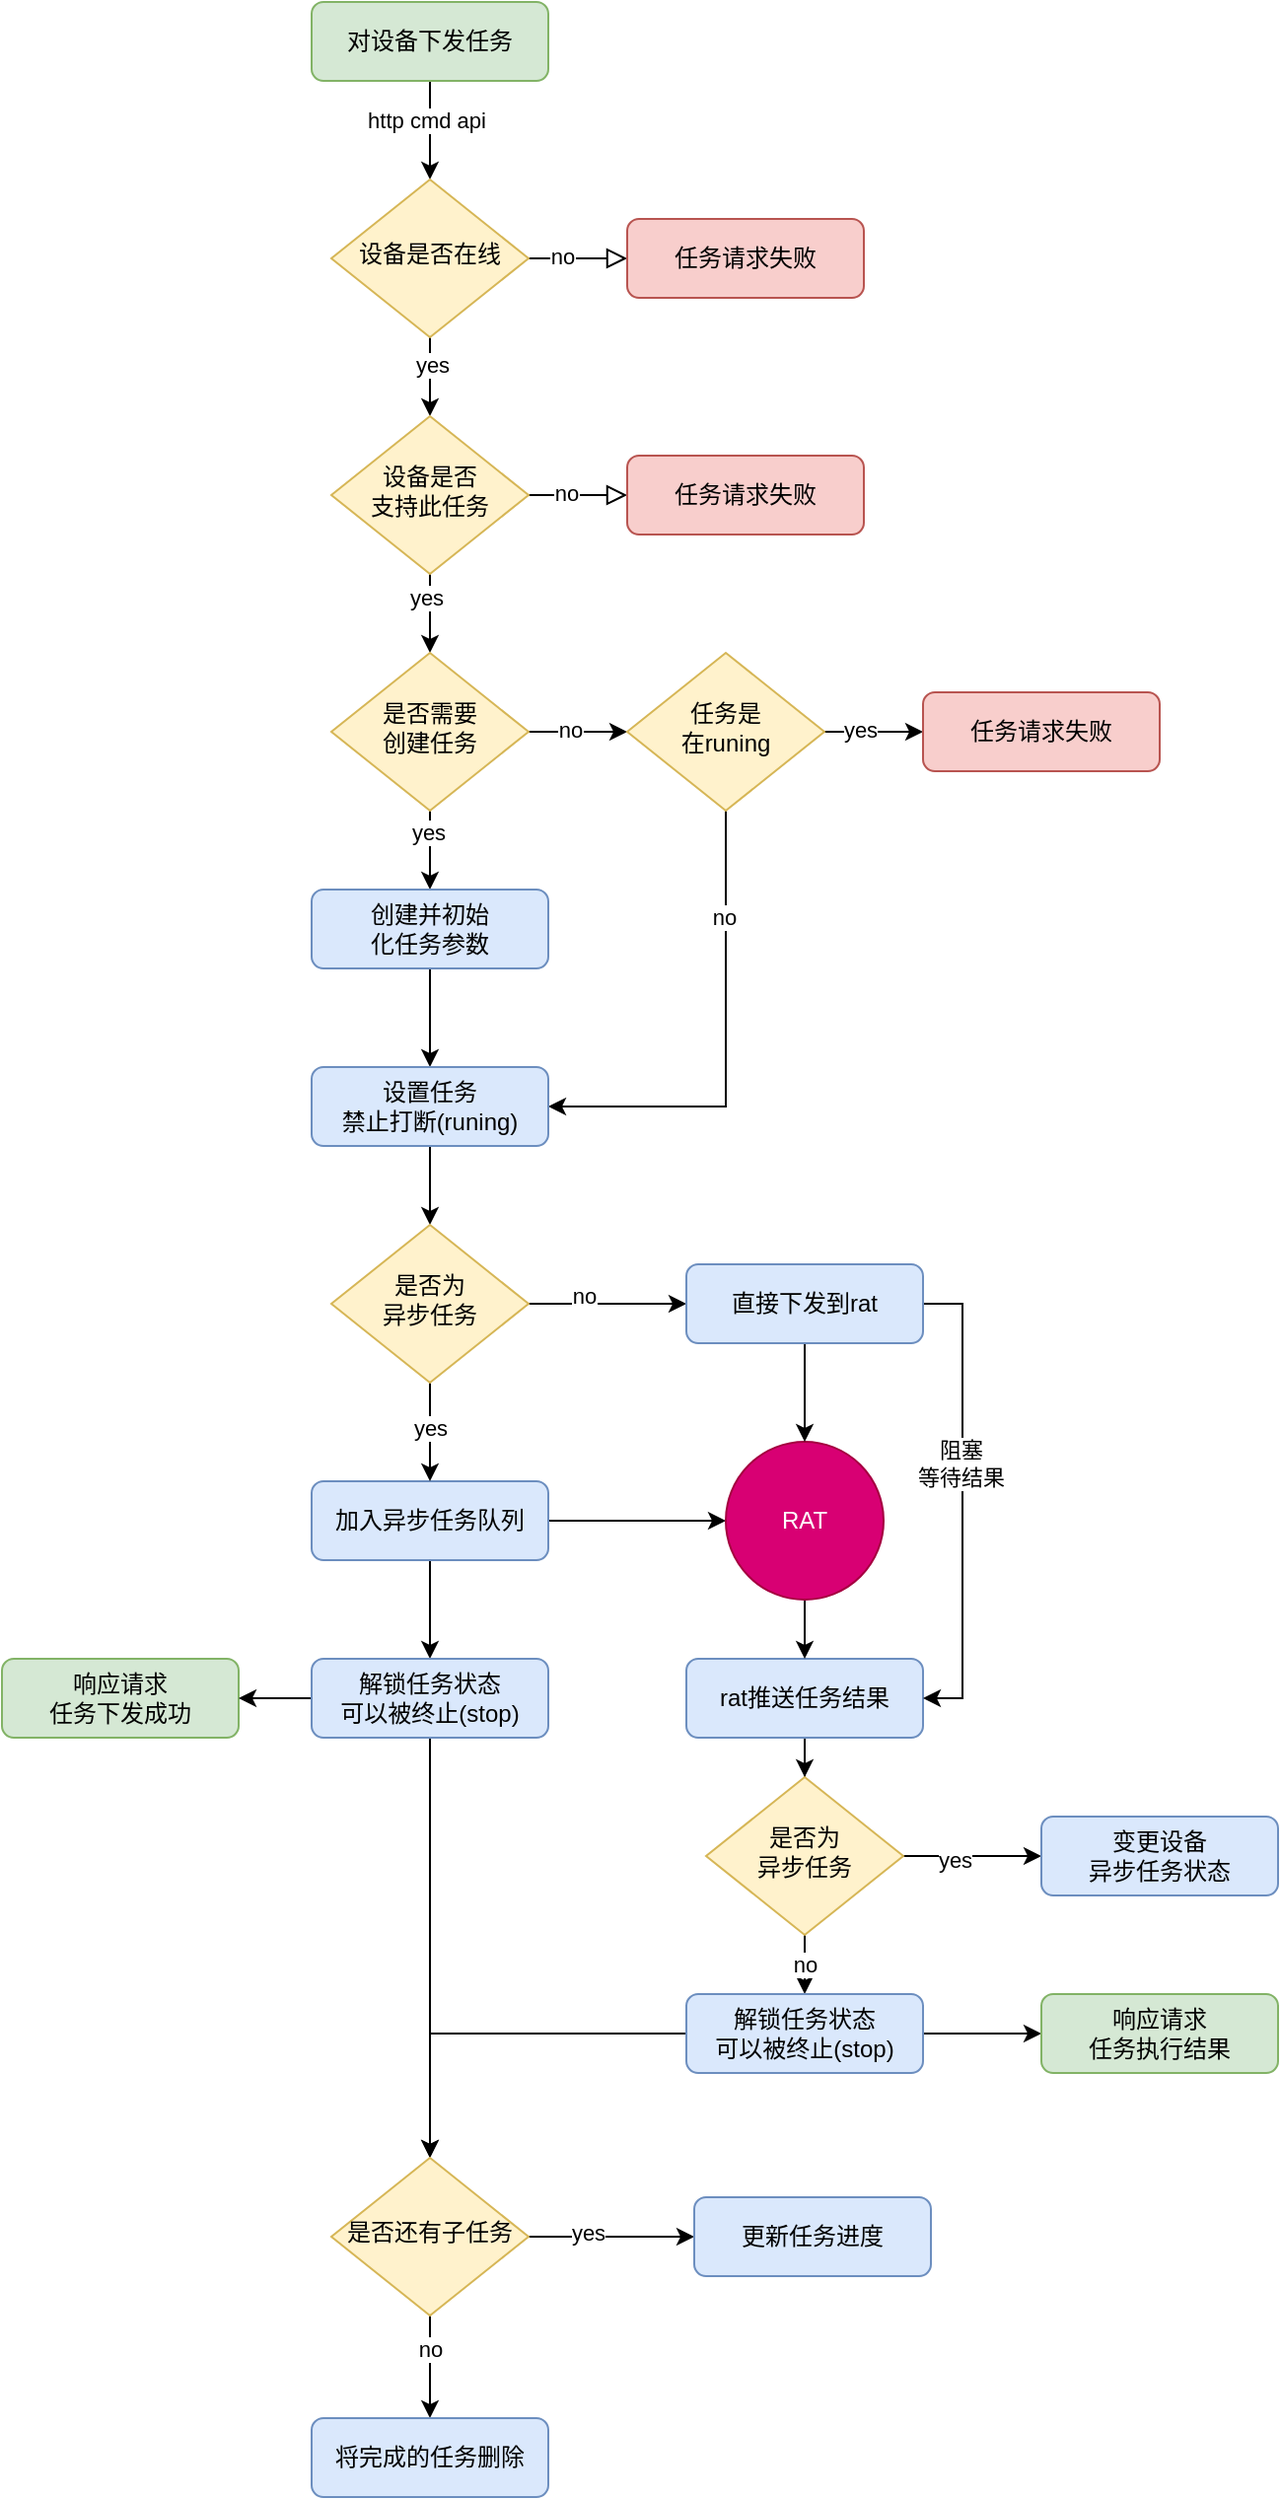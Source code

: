 <mxfile version="14.8.6" type="github">
  <diagram id="C5RBs43oDa-KdzZeNtuy" name="Page-1">
    <mxGraphModel dx="946" dy="591" grid="0" gridSize="10" guides="1" tooltips="1" connect="1" arrows="1" fold="1" page="1" pageScale="1" pageWidth="827" pageHeight="1169" math="0" shadow="0">
      <root>
        <mxCell id="WIyWlLk6GJQsqaUBKTNV-0" />
        <mxCell id="WIyWlLk6GJQsqaUBKTNV-1" parent="WIyWlLk6GJQsqaUBKTNV-0" />
        <mxCell id="lXR8zWPTJV1D4XYQY12k-54" style="edgeStyle=orthogonalEdgeStyle;rounded=0;orthogonalLoop=1;jettySize=auto;html=1;" edge="1" parent="WIyWlLk6GJQsqaUBKTNV-1" source="WIyWlLk6GJQsqaUBKTNV-3" target="WIyWlLk6GJQsqaUBKTNV-6">
          <mxGeometry relative="1" as="geometry" />
        </mxCell>
        <mxCell id="lXR8zWPTJV1D4XYQY12k-56" value="http cmd api" style="edgeLabel;html=1;align=center;verticalAlign=middle;resizable=0;points=[];" vertex="1" connectable="0" parent="lXR8zWPTJV1D4XYQY12k-54">
          <mxGeometry x="-0.2" y="-2" relative="1" as="geometry">
            <mxPoint as="offset" />
          </mxGeometry>
        </mxCell>
        <mxCell id="WIyWlLk6GJQsqaUBKTNV-3" value="对设备下发任务" style="rounded=1;whiteSpace=wrap;html=1;fontSize=12;glass=0;strokeWidth=1;shadow=0;fillColor=#d5e8d4;strokeColor=#82b366;" parent="WIyWlLk6GJQsqaUBKTNV-1" vertex="1">
          <mxGeometry x="160" y="80" width="120" height="40" as="geometry" />
        </mxCell>
        <mxCell id="WIyWlLk6GJQsqaUBKTNV-5" value="" style="edgeStyle=orthogonalEdgeStyle;rounded=0;html=1;jettySize=auto;orthogonalLoop=1;fontSize=11;endArrow=block;endFill=0;endSize=8;strokeWidth=1;shadow=0;labelBackgroundColor=none;" parent="WIyWlLk6GJQsqaUBKTNV-1" source="WIyWlLk6GJQsqaUBKTNV-6" target="WIyWlLk6GJQsqaUBKTNV-7" edge="1">
          <mxGeometry y="10" relative="1" as="geometry">
            <mxPoint as="offset" />
          </mxGeometry>
        </mxCell>
        <mxCell id="lXR8zWPTJV1D4XYQY12k-58" value="no" style="edgeLabel;html=1;align=center;verticalAlign=middle;resizable=0;points=[];" vertex="1" connectable="0" parent="WIyWlLk6GJQsqaUBKTNV-5">
          <mxGeometry x="-0.32" y="1" relative="1" as="geometry">
            <mxPoint as="offset" />
          </mxGeometry>
        </mxCell>
        <mxCell id="lXR8zWPTJV1D4XYQY12k-55" style="edgeStyle=orthogonalEdgeStyle;rounded=0;orthogonalLoop=1;jettySize=auto;html=1;entryX=0.5;entryY=0;entryDx=0;entryDy=0;" edge="1" parent="WIyWlLk6GJQsqaUBKTNV-1" source="WIyWlLk6GJQsqaUBKTNV-6" target="WIyWlLk6GJQsqaUBKTNV-10">
          <mxGeometry relative="1" as="geometry" />
        </mxCell>
        <mxCell id="lXR8zWPTJV1D4XYQY12k-57" value="yes" style="edgeLabel;html=1;align=center;verticalAlign=middle;resizable=0;points=[];" vertex="1" connectable="0" parent="lXR8zWPTJV1D4XYQY12k-55">
          <mxGeometry x="-0.3" y="1" relative="1" as="geometry">
            <mxPoint as="offset" />
          </mxGeometry>
        </mxCell>
        <mxCell id="WIyWlLk6GJQsqaUBKTNV-6" value="设备是否在线" style="rhombus;whiteSpace=wrap;html=1;shadow=0;fontFamily=Helvetica;fontSize=12;align=center;strokeWidth=1;spacing=6;spacingTop=-4;fillColor=#fff2cc;strokeColor=#d6b656;" parent="WIyWlLk6GJQsqaUBKTNV-1" vertex="1">
          <mxGeometry x="170" y="170" width="100" height="80" as="geometry" />
        </mxCell>
        <mxCell id="WIyWlLk6GJQsqaUBKTNV-7" value="任务请求失败" style="rounded=1;whiteSpace=wrap;html=1;fontSize=12;glass=0;strokeWidth=1;shadow=0;fillColor=#f8cecc;strokeColor=#b85450;" parent="WIyWlLk6GJQsqaUBKTNV-1" vertex="1">
          <mxGeometry x="320" y="190" width="120" height="40" as="geometry" />
        </mxCell>
        <mxCell id="WIyWlLk6GJQsqaUBKTNV-9" value="" style="edgeStyle=orthogonalEdgeStyle;rounded=0;html=1;jettySize=auto;orthogonalLoop=1;fontSize=11;endArrow=block;endFill=0;endSize=8;strokeWidth=1;shadow=0;labelBackgroundColor=none;" parent="WIyWlLk6GJQsqaUBKTNV-1" source="WIyWlLk6GJQsqaUBKTNV-10" target="WIyWlLk6GJQsqaUBKTNV-12" edge="1">
          <mxGeometry y="10" relative="1" as="geometry">
            <mxPoint as="offset" />
          </mxGeometry>
        </mxCell>
        <mxCell id="lXR8zWPTJV1D4XYQY12k-59" value="no" style="edgeLabel;html=1;align=center;verticalAlign=middle;resizable=0;points=[];" vertex="1" connectable="0" parent="WIyWlLk6GJQsqaUBKTNV-9">
          <mxGeometry x="-0.24" y="1" relative="1" as="geometry">
            <mxPoint as="offset" />
          </mxGeometry>
        </mxCell>
        <mxCell id="lXR8zWPTJV1D4XYQY12k-6" style="edgeStyle=orthogonalEdgeStyle;rounded=0;orthogonalLoop=1;jettySize=auto;html=1;entryX=0.5;entryY=0;entryDx=0;entryDy=0;" edge="1" parent="WIyWlLk6GJQsqaUBKTNV-1" source="WIyWlLk6GJQsqaUBKTNV-10" target="lXR8zWPTJV1D4XYQY12k-1">
          <mxGeometry relative="1" as="geometry" />
        </mxCell>
        <mxCell id="lXR8zWPTJV1D4XYQY12k-60" value="yes" style="edgeLabel;html=1;align=center;verticalAlign=middle;resizable=0;points=[];" vertex="1" connectable="0" parent="lXR8zWPTJV1D4XYQY12k-6">
          <mxGeometry x="-0.4" y="-2" relative="1" as="geometry">
            <mxPoint as="offset" />
          </mxGeometry>
        </mxCell>
        <mxCell id="WIyWlLk6GJQsqaUBKTNV-10" value="设备是否&lt;br&gt;支持此任务" style="rhombus;whiteSpace=wrap;html=1;shadow=0;fontFamily=Helvetica;fontSize=12;align=center;strokeWidth=1;spacing=6;spacingTop=-4;fillColor=#fff2cc;strokeColor=#d6b656;" parent="WIyWlLk6GJQsqaUBKTNV-1" vertex="1">
          <mxGeometry x="170" y="290" width="100" height="80" as="geometry" />
        </mxCell>
        <mxCell id="WIyWlLk6GJQsqaUBKTNV-12" value="任务请求失败" style="rounded=1;whiteSpace=wrap;html=1;fontSize=12;glass=0;strokeWidth=1;shadow=0;fillColor=#f8cecc;strokeColor=#b85450;" parent="WIyWlLk6GJQsqaUBKTNV-1" vertex="1">
          <mxGeometry x="320" y="310" width="120" height="40" as="geometry" />
        </mxCell>
        <mxCell id="lXR8zWPTJV1D4XYQY12k-8" style="edgeStyle=orthogonalEdgeStyle;rounded=0;orthogonalLoop=1;jettySize=auto;html=1;" edge="1" parent="WIyWlLk6GJQsqaUBKTNV-1" source="lXR8zWPTJV1D4XYQY12k-1">
          <mxGeometry relative="1" as="geometry">
            <mxPoint x="320" y="450" as="targetPoint" />
          </mxGeometry>
        </mxCell>
        <mxCell id="lXR8zWPTJV1D4XYQY12k-61" value="no" style="edgeLabel;html=1;align=center;verticalAlign=middle;resizable=0;points=[];" vertex="1" connectable="0" parent="lXR8zWPTJV1D4XYQY12k-8">
          <mxGeometry x="-0.16" y="1" relative="1" as="geometry">
            <mxPoint as="offset" />
          </mxGeometry>
        </mxCell>
        <mxCell id="lXR8zWPTJV1D4XYQY12k-16" style="edgeStyle=orthogonalEdgeStyle;rounded=0;orthogonalLoop=1;jettySize=auto;html=1;entryX=0.5;entryY=0;entryDx=0;entryDy=0;" edge="1" parent="WIyWlLk6GJQsqaUBKTNV-1" source="lXR8zWPTJV1D4XYQY12k-1">
          <mxGeometry relative="1" as="geometry">
            <mxPoint x="220" y="530" as="targetPoint" />
          </mxGeometry>
        </mxCell>
        <mxCell id="lXR8zWPTJV1D4XYQY12k-64" value="yes" style="edgeLabel;html=1;align=center;verticalAlign=middle;resizable=0;points=[];" vertex="1" connectable="0" parent="lXR8zWPTJV1D4XYQY12k-16">
          <mxGeometry x="-0.45" y="-1" relative="1" as="geometry">
            <mxPoint as="offset" />
          </mxGeometry>
        </mxCell>
        <mxCell id="lXR8zWPTJV1D4XYQY12k-1" value="是否需要&lt;br&gt;创建任务" style="rhombus;whiteSpace=wrap;html=1;shadow=0;fontFamily=Helvetica;fontSize=12;align=center;strokeWidth=1;spacing=6;spacingTop=-4;fillColor=#fff2cc;strokeColor=#d6b656;" vertex="1" parent="WIyWlLk6GJQsqaUBKTNV-1">
          <mxGeometry x="170" y="410" width="100" height="80" as="geometry" />
        </mxCell>
        <mxCell id="lXR8zWPTJV1D4XYQY12k-12" style="edgeStyle=orthogonalEdgeStyle;rounded=0;orthogonalLoop=1;jettySize=auto;html=1;" edge="1" parent="WIyWlLk6GJQsqaUBKTNV-1" source="lXR8zWPTJV1D4XYQY12k-2">
          <mxGeometry relative="1" as="geometry">
            <mxPoint x="470" y="450" as="targetPoint" />
          </mxGeometry>
        </mxCell>
        <mxCell id="lXR8zWPTJV1D4XYQY12k-62" value="yes" style="edgeLabel;html=1;align=center;verticalAlign=middle;resizable=0;points=[];" vertex="1" connectable="0" parent="lXR8zWPTJV1D4XYQY12k-12">
          <mxGeometry x="-0.28" y="1" relative="1" as="geometry">
            <mxPoint as="offset" />
          </mxGeometry>
        </mxCell>
        <mxCell id="lXR8zWPTJV1D4XYQY12k-29" style="edgeStyle=orthogonalEdgeStyle;rounded=0;orthogonalLoop=1;jettySize=auto;html=1;entryX=1;entryY=0.5;entryDx=0;entryDy=0;" edge="1" parent="WIyWlLk6GJQsqaUBKTNV-1" source="lXR8zWPTJV1D4XYQY12k-2" target="lXR8zWPTJV1D4XYQY12k-28">
          <mxGeometry relative="1" as="geometry">
            <Array as="points">
              <mxPoint x="370" y="640" />
            </Array>
          </mxGeometry>
        </mxCell>
        <mxCell id="lXR8zWPTJV1D4XYQY12k-63" value="no" style="edgeLabel;html=1;align=center;verticalAlign=middle;resizable=0;points=[];" vertex="1" connectable="0" parent="lXR8zWPTJV1D4XYQY12k-29">
          <mxGeometry x="-0.55" y="-1" relative="1" as="geometry">
            <mxPoint as="offset" />
          </mxGeometry>
        </mxCell>
        <mxCell id="lXR8zWPTJV1D4XYQY12k-2" value="任务是&lt;br&gt;在runing&lt;br&gt;" style="rhombus;whiteSpace=wrap;html=1;shadow=0;fontFamily=Helvetica;fontSize=12;align=center;strokeWidth=1;spacing=6;spacingTop=-4;fillColor=#fff2cc;strokeColor=#d6b656;" vertex="1" parent="WIyWlLk6GJQsqaUBKTNV-1">
          <mxGeometry x="320" y="410" width="100" height="80" as="geometry" />
        </mxCell>
        <mxCell id="lXR8zWPTJV1D4XYQY12k-13" value="任务请求失败" style="rounded=1;whiteSpace=wrap;html=1;fontSize=12;glass=0;strokeWidth=1;shadow=0;fillColor=#f8cecc;strokeColor=#b85450;" vertex="1" parent="WIyWlLk6GJQsqaUBKTNV-1">
          <mxGeometry x="470" y="430" width="120" height="40" as="geometry" />
        </mxCell>
        <mxCell id="lXR8zWPTJV1D4XYQY12k-31" style="edgeStyle=orthogonalEdgeStyle;rounded=0;orthogonalLoop=1;jettySize=auto;html=1;entryX=0.5;entryY=0;entryDx=0;entryDy=0;" edge="1" parent="WIyWlLk6GJQsqaUBKTNV-1" source="lXR8zWPTJV1D4XYQY12k-19" target="lXR8zWPTJV1D4XYQY12k-28">
          <mxGeometry relative="1" as="geometry" />
        </mxCell>
        <mxCell id="lXR8zWPTJV1D4XYQY12k-19" value="创建并初始&lt;br&gt;化任务参数" style="rounded=1;whiteSpace=wrap;html=1;fontSize=12;glass=0;strokeWidth=1;shadow=0;fillColor=#dae8fc;strokeColor=#6c8ebf;" vertex="1" parent="WIyWlLk6GJQsqaUBKTNV-1">
          <mxGeometry x="160" y="530" width="120" height="40" as="geometry" />
        </mxCell>
        <mxCell id="lXR8zWPTJV1D4XYQY12k-69" style="edgeStyle=orthogonalEdgeStyle;rounded=0;orthogonalLoop=1;jettySize=auto;html=1;entryX=0.5;entryY=0;entryDx=0;entryDy=0;" edge="1" parent="WIyWlLk6GJQsqaUBKTNV-1" source="lXR8zWPTJV1D4XYQY12k-28" target="lXR8zWPTJV1D4XYQY12k-51">
          <mxGeometry relative="1" as="geometry" />
        </mxCell>
        <mxCell id="lXR8zWPTJV1D4XYQY12k-28" value="设置任务&lt;br&gt;禁止打断(runing)" style="rounded=1;whiteSpace=wrap;html=1;fontSize=12;glass=0;strokeWidth=1;shadow=0;fillColor=#dae8fc;strokeColor=#6c8ebf;" vertex="1" parent="WIyWlLk6GJQsqaUBKTNV-1">
          <mxGeometry x="160" y="620" width="120" height="40" as="geometry" />
        </mxCell>
        <mxCell id="lXR8zWPTJV1D4XYQY12k-90" style="edgeStyle=orthogonalEdgeStyle;rounded=0;orthogonalLoop=1;jettySize=auto;html=1;entryX=0.5;entryY=0;entryDx=0;entryDy=0;" edge="1" parent="WIyWlLk6GJQsqaUBKTNV-1" source="lXR8zWPTJV1D4XYQY12k-40" target="lXR8zWPTJV1D4XYQY12k-89">
          <mxGeometry relative="1" as="geometry" />
        </mxCell>
        <mxCell id="lXR8zWPTJV1D4XYQY12k-40" value="rat推送任务结果" style="rounded=1;whiteSpace=wrap;html=1;fontSize=12;glass=0;strokeWidth=1;shadow=0;fillColor=#dae8fc;strokeColor=#6c8ebf;" vertex="1" parent="WIyWlLk6GJQsqaUBKTNV-1">
          <mxGeometry x="350" y="920" width="120" height="40" as="geometry" />
        </mxCell>
        <mxCell id="lXR8zWPTJV1D4XYQY12k-76" style="edgeStyle=orthogonalEdgeStyle;rounded=0;orthogonalLoop=1;jettySize=auto;html=1;entryX=0;entryY=0.5;entryDx=0;entryDy=0;" edge="1" parent="WIyWlLk6GJQsqaUBKTNV-1" source="lXR8zWPTJV1D4XYQY12k-41" target="lXR8zWPTJV1D4XYQY12k-42">
          <mxGeometry relative="1" as="geometry" />
        </mxCell>
        <mxCell id="lXR8zWPTJV1D4XYQY12k-81" style="edgeStyle=orthogonalEdgeStyle;rounded=0;orthogonalLoop=1;jettySize=auto;html=1;entryX=0.5;entryY=0;entryDx=0;entryDy=0;" edge="1" parent="WIyWlLk6GJQsqaUBKTNV-1" source="lXR8zWPTJV1D4XYQY12k-41" target="lXR8zWPTJV1D4XYQY12k-79">
          <mxGeometry relative="1" as="geometry" />
        </mxCell>
        <mxCell id="lXR8zWPTJV1D4XYQY12k-41" value="加入异步任务队列" style="rounded=1;whiteSpace=wrap;html=1;fontSize=12;glass=0;strokeWidth=1;shadow=0;fillColor=#dae8fc;strokeColor=#6c8ebf;" vertex="1" parent="WIyWlLk6GJQsqaUBKTNV-1">
          <mxGeometry x="160" y="830" width="120" height="40" as="geometry" />
        </mxCell>
        <mxCell id="lXR8zWPTJV1D4XYQY12k-78" style="edgeStyle=orthogonalEdgeStyle;rounded=0;orthogonalLoop=1;jettySize=auto;html=1;entryX=0.5;entryY=0;entryDx=0;entryDy=0;" edge="1" parent="WIyWlLk6GJQsqaUBKTNV-1" source="lXR8zWPTJV1D4XYQY12k-42" target="lXR8zWPTJV1D4XYQY12k-40">
          <mxGeometry relative="1" as="geometry" />
        </mxCell>
        <mxCell id="lXR8zWPTJV1D4XYQY12k-42" value="RAT" style="ellipse;whiteSpace=wrap;html=1;aspect=fixed;fillColor=#d80073;strokeColor=#A50040;fontColor=#ffffff;" vertex="1" parent="WIyWlLk6GJQsqaUBKTNV-1">
          <mxGeometry x="370" y="810" width="80" height="80" as="geometry" />
        </mxCell>
        <mxCell id="lXR8zWPTJV1D4XYQY12k-53" style="edgeStyle=orthogonalEdgeStyle;rounded=0;orthogonalLoop=1;jettySize=auto;html=1;entryX=0.5;entryY=0;entryDx=0;entryDy=0;" edge="1" parent="WIyWlLk6GJQsqaUBKTNV-1" source="lXR8zWPTJV1D4XYQY12k-51" target="lXR8zWPTJV1D4XYQY12k-41">
          <mxGeometry relative="1" as="geometry" />
        </mxCell>
        <mxCell id="lXR8zWPTJV1D4XYQY12k-66" value="yes" style="edgeLabel;html=1;align=center;verticalAlign=middle;resizable=0;points=[];" vertex="1" connectable="0" parent="lXR8zWPTJV1D4XYQY12k-53">
          <mxGeometry x="-0.1" relative="1" as="geometry">
            <mxPoint as="offset" />
          </mxGeometry>
        </mxCell>
        <mxCell id="lXR8zWPTJV1D4XYQY12k-71" style="edgeStyle=orthogonalEdgeStyle;rounded=0;orthogonalLoop=1;jettySize=auto;html=1;entryX=0;entryY=0.5;entryDx=0;entryDy=0;" edge="1" parent="WIyWlLk6GJQsqaUBKTNV-1" source="lXR8zWPTJV1D4XYQY12k-51" target="lXR8zWPTJV1D4XYQY12k-70">
          <mxGeometry relative="1" as="geometry" />
        </mxCell>
        <mxCell id="lXR8zWPTJV1D4XYQY12k-72" value="no" style="edgeLabel;html=1;align=center;verticalAlign=middle;resizable=0;points=[];" vertex="1" connectable="0" parent="lXR8zWPTJV1D4XYQY12k-71">
          <mxGeometry x="-0.3" y="4" relative="1" as="geometry">
            <mxPoint as="offset" />
          </mxGeometry>
        </mxCell>
        <mxCell id="lXR8zWPTJV1D4XYQY12k-51" value="是否为&lt;br&gt;异步任务" style="rhombus;whiteSpace=wrap;html=1;shadow=0;fontFamily=Helvetica;fontSize=12;align=center;strokeWidth=1;spacing=6;spacingTop=-4;fillColor=#fff2cc;strokeColor=#d6b656;" vertex="1" parent="WIyWlLk6GJQsqaUBKTNV-1">
          <mxGeometry x="170" y="700" width="100" height="80" as="geometry" />
        </mxCell>
        <mxCell id="lXR8zWPTJV1D4XYQY12k-68" value="响应请求&lt;br&gt;任务下发成功" style="rounded=1;whiteSpace=wrap;html=1;fontSize=12;glass=0;strokeWidth=1;shadow=0;fillColor=#d5e8d4;strokeColor=#82b366;" vertex="1" parent="WIyWlLk6GJQsqaUBKTNV-1">
          <mxGeometry x="3" y="920" width="120" height="40" as="geometry" />
        </mxCell>
        <mxCell id="lXR8zWPTJV1D4XYQY12k-77" style="edgeStyle=orthogonalEdgeStyle;rounded=0;orthogonalLoop=1;jettySize=auto;html=1;entryX=0.5;entryY=0;entryDx=0;entryDy=0;" edge="1" parent="WIyWlLk6GJQsqaUBKTNV-1" source="lXR8zWPTJV1D4XYQY12k-70" target="lXR8zWPTJV1D4XYQY12k-42">
          <mxGeometry relative="1" as="geometry" />
        </mxCell>
        <mxCell id="lXR8zWPTJV1D4XYQY12k-91" style="edgeStyle=orthogonalEdgeStyle;rounded=0;orthogonalLoop=1;jettySize=auto;html=1;entryX=1;entryY=0.5;entryDx=0;entryDy=0;" edge="1" parent="WIyWlLk6GJQsqaUBKTNV-1" source="lXR8zWPTJV1D4XYQY12k-70" target="lXR8zWPTJV1D4XYQY12k-40">
          <mxGeometry relative="1" as="geometry">
            <Array as="points">
              <mxPoint x="490" y="740" />
              <mxPoint x="490" y="940" />
            </Array>
          </mxGeometry>
        </mxCell>
        <mxCell id="lXR8zWPTJV1D4XYQY12k-92" value="阻塞&lt;br&gt;等待结果" style="edgeLabel;html=1;align=center;verticalAlign=middle;resizable=0;points=[];" vertex="1" connectable="0" parent="lXR8zWPTJV1D4XYQY12k-91">
          <mxGeometry x="-0.158" y="-1" relative="1" as="geometry">
            <mxPoint as="offset" />
          </mxGeometry>
        </mxCell>
        <mxCell id="lXR8zWPTJV1D4XYQY12k-70" value="直接下发到rat" style="rounded=1;whiteSpace=wrap;html=1;fontSize=12;glass=0;strokeWidth=1;shadow=0;fillColor=#dae8fc;strokeColor=#6c8ebf;" vertex="1" parent="WIyWlLk6GJQsqaUBKTNV-1">
          <mxGeometry x="350" y="720" width="120" height="40" as="geometry" />
        </mxCell>
        <mxCell id="lXR8zWPTJV1D4XYQY12k-105" style="edgeStyle=orthogonalEdgeStyle;rounded=0;orthogonalLoop=1;jettySize=auto;html=1;entryX=1;entryY=0.5;entryDx=0;entryDy=0;" edge="1" parent="WIyWlLk6GJQsqaUBKTNV-1" source="lXR8zWPTJV1D4XYQY12k-79" target="lXR8zWPTJV1D4XYQY12k-68">
          <mxGeometry relative="1" as="geometry" />
        </mxCell>
        <mxCell id="lXR8zWPTJV1D4XYQY12k-109" style="edgeStyle=orthogonalEdgeStyle;rounded=0;orthogonalLoop=1;jettySize=auto;html=1;entryX=0.5;entryY=0;entryDx=0;entryDy=0;" edge="1" parent="WIyWlLk6GJQsqaUBKTNV-1" source="lXR8zWPTJV1D4XYQY12k-79" target="lXR8zWPTJV1D4XYQY12k-106">
          <mxGeometry relative="1" as="geometry" />
        </mxCell>
        <mxCell id="lXR8zWPTJV1D4XYQY12k-79" value="解锁任务状态&lt;br&gt;可以被终止(stop)" style="rounded=1;whiteSpace=wrap;html=1;fontSize=12;glass=0;strokeWidth=1;shadow=0;fillColor=#dae8fc;strokeColor=#6c8ebf;" vertex="1" parent="WIyWlLk6GJQsqaUBKTNV-1">
          <mxGeometry x="160" y="920" width="120" height="40" as="geometry" />
        </mxCell>
        <mxCell id="lXR8zWPTJV1D4XYQY12k-95" value="no" style="edgeStyle=orthogonalEdgeStyle;rounded=0;orthogonalLoop=1;jettySize=auto;html=1;exitX=0.5;exitY=1;exitDx=0;exitDy=0;entryX=0.5;entryY=0;entryDx=0;entryDy=0;" edge="1" parent="WIyWlLk6GJQsqaUBKTNV-1" source="lXR8zWPTJV1D4XYQY12k-89" target="lXR8zWPTJV1D4XYQY12k-94">
          <mxGeometry relative="1" as="geometry" />
        </mxCell>
        <mxCell id="lXR8zWPTJV1D4XYQY12k-102" style="edgeStyle=orthogonalEdgeStyle;rounded=0;orthogonalLoop=1;jettySize=auto;html=1;entryX=0;entryY=0.5;entryDx=0;entryDy=0;" edge="1" parent="WIyWlLk6GJQsqaUBKTNV-1" source="lXR8zWPTJV1D4XYQY12k-89" target="lXR8zWPTJV1D4XYQY12k-101">
          <mxGeometry relative="1" as="geometry" />
        </mxCell>
        <mxCell id="lXR8zWPTJV1D4XYQY12k-103" value="yes" style="edgeLabel;html=1;align=center;verticalAlign=middle;resizable=0;points=[];" vertex="1" connectable="0" parent="lXR8zWPTJV1D4XYQY12k-102">
          <mxGeometry x="-0.257" y="-2" relative="1" as="geometry">
            <mxPoint as="offset" />
          </mxGeometry>
        </mxCell>
        <mxCell id="lXR8zWPTJV1D4XYQY12k-89" value="是否为&lt;br&gt;异步任务" style="rhombus;whiteSpace=wrap;html=1;shadow=0;fontFamily=Helvetica;fontSize=12;align=center;strokeWidth=1;spacing=6;spacingTop=-4;fillColor=#fff2cc;strokeColor=#d6b656;" vertex="1" parent="WIyWlLk6GJQsqaUBKTNV-1">
          <mxGeometry x="360" y="980" width="100" height="80" as="geometry" />
        </mxCell>
        <mxCell id="lXR8zWPTJV1D4XYQY12k-98" style="edgeStyle=orthogonalEdgeStyle;rounded=0;orthogonalLoop=1;jettySize=auto;html=1;entryX=0;entryY=0.5;entryDx=0;entryDy=0;" edge="1" parent="WIyWlLk6GJQsqaUBKTNV-1" source="lXR8zWPTJV1D4XYQY12k-94" target="lXR8zWPTJV1D4XYQY12k-97">
          <mxGeometry relative="1" as="geometry" />
        </mxCell>
        <mxCell id="lXR8zWPTJV1D4XYQY12k-110" style="edgeStyle=orthogonalEdgeStyle;rounded=0;orthogonalLoop=1;jettySize=auto;html=1;entryX=0.5;entryY=0;entryDx=0;entryDy=0;" edge="1" parent="WIyWlLk6GJQsqaUBKTNV-1" source="lXR8zWPTJV1D4XYQY12k-94" target="lXR8zWPTJV1D4XYQY12k-106">
          <mxGeometry relative="1" as="geometry" />
        </mxCell>
        <mxCell id="lXR8zWPTJV1D4XYQY12k-94" value="解锁任务状态&lt;br&gt;可以被终止(stop)" style="rounded=1;whiteSpace=wrap;html=1;fontSize=12;glass=0;strokeWidth=1;shadow=0;fillColor=#dae8fc;strokeColor=#6c8ebf;" vertex="1" parent="WIyWlLk6GJQsqaUBKTNV-1">
          <mxGeometry x="350" y="1090" width="120" height="40" as="geometry" />
        </mxCell>
        <mxCell id="lXR8zWPTJV1D4XYQY12k-97" value="响应请求&lt;br&gt;任务执行结果" style="rounded=1;whiteSpace=wrap;html=1;fontSize=12;glass=0;strokeWidth=1;shadow=0;fillColor=#d5e8d4;strokeColor=#82b366;" vertex="1" parent="WIyWlLk6GJQsqaUBKTNV-1">
          <mxGeometry x="530" y="1090" width="120" height="40" as="geometry" />
        </mxCell>
        <mxCell id="lXR8zWPTJV1D4XYQY12k-101" value="变更设备&lt;br&gt;异步任务状态" style="rounded=1;whiteSpace=wrap;html=1;fontSize=12;glass=0;strokeWidth=1;shadow=0;fillColor=#dae8fc;strokeColor=#6c8ebf;" vertex="1" parent="WIyWlLk6GJQsqaUBKTNV-1">
          <mxGeometry x="530" y="1000" width="120" height="40" as="geometry" />
        </mxCell>
        <mxCell id="lXR8zWPTJV1D4XYQY12k-113" style="edgeStyle=orthogonalEdgeStyle;rounded=0;orthogonalLoop=1;jettySize=auto;html=1;entryX=0;entryY=0.5;entryDx=0;entryDy=0;" edge="1" parent="WIyWlLk6GJQsqaUBKTNV-1" source="lXR8zWPTJV1D4XYQY12k-106" target="lXR8zWPTJV1D4XYQY12k-112">
          <mxGeometry relative="1" as="geometry" />
        </mxCell>
        <mxCell id="lXR8zWPTJV1D4XYQY12k-114" value="yes" style="edgeLabel;html=1;align=center;verticalAlign=middle;resizable=0;points=[];" vertex="1" connectable="0" parent="lXR8zWPTJV1D4XYQY12k-113">
          <mxGeometry x="-0.286" y="2" relative="1" as="geometry">
            <mxPoint as="offset" />
          </mxGeometry>
        </mxCell>
        <mxCell id="lXR8zWPTJV1D4XYQY12k-116" style="edgeStyle=orthogonalEdgeStyle;rounded=0;orthogonalLoop=1;jettySize=auto;html=1;" edge="1" parent="WIyWlLk6GJQsqaUBKTNV-1" source="lXR8zWPTJV1D4XYQY12k-106" target="lXR8zWPTJV1D4XYQY12k-115">
          <mxGeometry relative="1" as="geometry" />
        </mxCell>
        <mxCell id="lXR8zWPTJV1D4XYQY12k-117" value="no" style="edgeLabel;html=1;align=center;verticalAlign=middle;resizable=0;points=[];" vertex="1" connectable="0" parent="lXR8zWPTJV1D4XYQY12k-116">
          <mxGeometry x="-0.346" relative="1" as="geometry">
            <mxPoint as="offset" />
          </mxGeometry>
        </mxCell>
        <mxCell id="lXR8zWPTJV1D4XYQY12k-106" value="是否还有子任务" style="rhombus;whiteSpace=wrap;html=1;shadow=0;fontFamily=Helvetica;fontSize=12;align=center;strokeWidth=1;spacing=6;spacingTop=-4;fillColor=#fff2cc;strokeColor=#d6b656;" vertex="1" parent="WIyWlLk6GJQsqaUBKTNV-1">
          <mxGeometry x="170" y="1173" width="100" height="80" as="geometry" />
        </mxCell>
        <mxCell id="lXR8zWPTJV1D4XYQY12k-112" value="更新任务进度" style="rounded=1;whiteSpace=wrap;html=1;fontSize=12;glass=0;strokeWidth=1;shadow=0;fillColor=#dae8fc;strokeColor=#6c8ebf;" vertex="1" parent="WIyWlLk6GJQsqaUBKTNV-1">
          <mxGeometry x="354" y="1193" width="120" height="40" as="geometry" />
        </mxCell>
        <mxCell id="lXR8zWPTJV1D4XYQY12k-115" value="将完成的任务删除" style="rounded=1;whiteSpace=wrap;html=1;fontSize=12;glass=0;strokeWidth=1;shadow=0;fillColor=#dae8fc;strokeColor=#6c8ebf;" vertex="1" parent="WIyWlLk6GJQsqaUBKTNV-1">
          <mxGeometry x="160" y="1305" width="120" height="40" as="geometry" />
        </mxCell>
      </root>
    </mxGraphModel>
  </diagram>
</mxfile>
